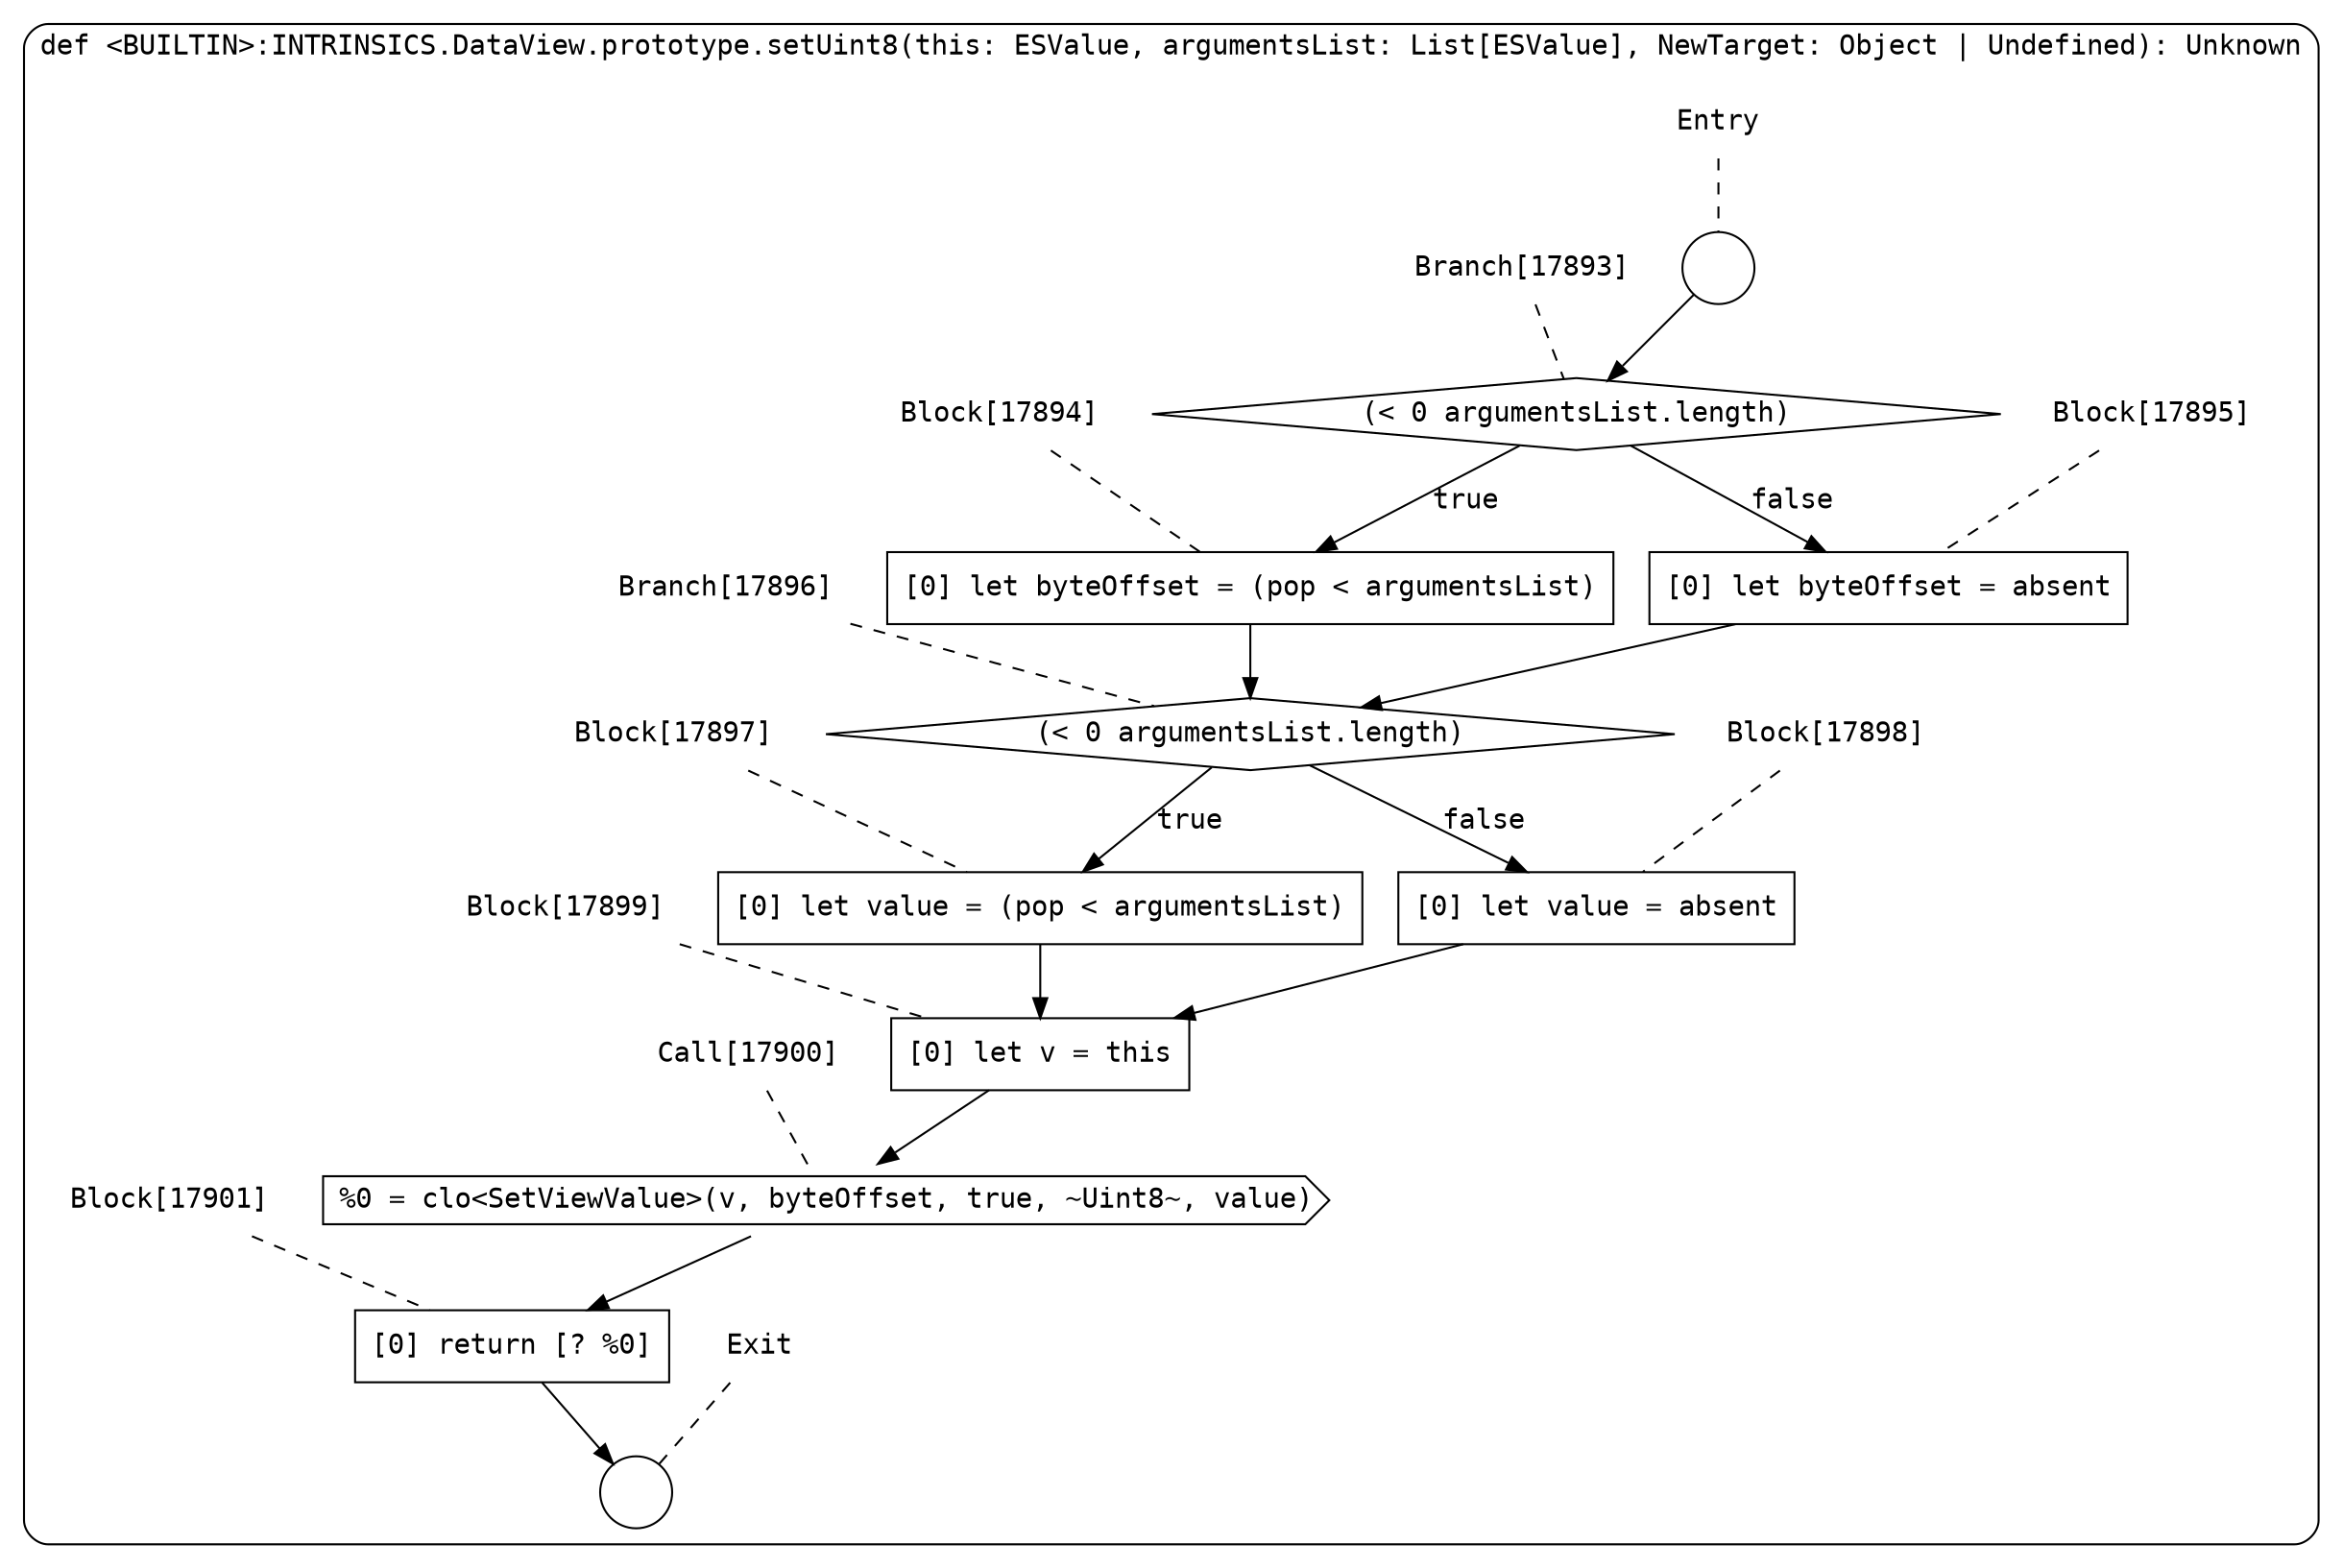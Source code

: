 digraph {
  graph [fontname = "Consolas"]
  node [fontname = "Consolas"]
  edge [fontname = "Consolas"]
  subgraph cluster2517 {
    label = "def <BUILTIN>:INTRINSICS.DataView.prototype.setUint8(this: ESValue, argumentsList: List[ESValue], NewTarget: Object | Undefined): Unknown"
    style = rounded
    cluster2517_entry_name [shape=none, label=<<font color="black">Entry</font>>]
    cluster2517_entry_name -> cluster2517_entry [arrowhead=none, color="black", style=dashed]
    cluster2517_entry [shape=circle label=" " color="black" fillcolor="white" style=filled]
    cluster2517_entry -> node17893 [color="black"]
    cluster2517_exit_name [shape=none, label=<<font color="black">Exit</font>>]
    cluster2517_exit_name -> cluster2517_exit [arrowhead=none, color="black", style=dashed]
    cluster2517_exit [shape=circle label=" " color="black" fillcolor="white" style=filled]
    node17893_name [shape=none, label=<<font color="black">Branch[17893]</font>>]
    node17893_name -> node17893 [arrowhead=none, color="black", style=dashed]
    node17893 [shape=diamond, label=<<font color="black">(&lt; 0 argumentsList.length)</font>> color="black" fillcolor="white", style=filled]
    node17893 -> node17894 [label=<<font color="black">true</font>> color="black"]
    node17893 -> node17895 [label=<<font color="black">false</font>> color="black"]
    node17894_name [shape=none, label=<<font color="black">Block[17894]</font>>]
    node17894_name -> node17894 [arrowhead=none, color="black", style=dashed]
    node17894 [shape=box, label=<<font color="black">[0] let byteOffset = (pop &lt; argumentsList)<BR ALIGN="LEFT"/></font>> color="black" fillcolor="white", style=filled]
    node17894 -> node17896 [color="black"]
    node17895_name [shape=none, label=<<font color="black">Block[17895]</font>>]
    node17895_name -> node17895 [arrowhead=none, color="black", style=dashed]
    node17895 [shape=box, label=<<font color="black">[0] let byteOffset = absent<BR ALIGN="LEFT"/></font>> color="black" fillcolor="white", style=filled]
    node17895 -> node17896 [color="black"]
    node17896_name [shape=none, label=<<font color="black">Branch[17896]</font>>]
    node17896_name -> node17896 [arrowhead=none, color="black", style=dashed]
    node17896 [shape=diamond, label=<<font color="black">(&lt; 0 argumentsList.length)</font>> color="black" fillcolor="white", style=filled]
    node17896 -> node17897 [label=<<font color="black">true</font>> color="black"]
    node17896 -> node17898 [label=<<font color="black">false</font>> color="black"]
    node17897_name [shape=none, label=<<font color="black">Block[17897]</font>>]
    node17897_name -> node17897 [arrowhead=none, color="black", style=dashed]
    node17897 [shape=box, label=<<font color="black">[0] let value = (pop &lt; argumentsList)<BR ALIGN="LEFT"/></font>> color="black" fillcolor="white", style=filled]
    node17897 -> node17899 [color="black"]
    node17898_name [shape=none, label=<<font color="black">Block[17898]</font>>]
    node17898_name -> node17898 [arrowhead=none, color="black", style=dashed]
    node17898 [shape=box, label=<<font color="black">[0] let value = absent<BR ALIGN="LEFT"/></font>> color="black" fillcolor="white", style=filled]
    node17898 -> node17899 [color="black"]
    node17899_name [shape=none, label=<<font color="black">Block[17899]</font>>]
    node17899_name -> node17899 [arrowhead=none, color="black", style=dashed]
    node17899 [shape=box, label=<<font color="black">[0] let v = this<BR ALIGN="LEFT"/></font>> color="black" fillcolor="white", style=filled]
    node17899 -> node17900 [color="black"]
    node17900_name [shape=none, label=<<font color="black">Call[17900]</font>>]
    node17900_name -> node17900 [arrowhead=none, color="black", style=dashed]
    node17900 [shape=cds, label=<<font color="black">%0 = clo&lt;SetViewValue&gt;(v, byteOffset, true, ~Uint8~, value)</font>> color="black" fillcolor="white", style=filled]
    node17900 -> node17901 [color="black"]
    node17901_name [shape=none, label=<<font color="black">Block[17901]</font>>]
    node17901_name -> node17901 [arrowhead=none, color="black", style=dashed]
    node17901 [shape=box, label=<<font color="black">[0] return [? %0]<BR ALIGN="LEFT"/></font>> color="black" fillcolor="white", style=filled]
    node17901 -> cluster2517_exit [color="black"]
  }
}